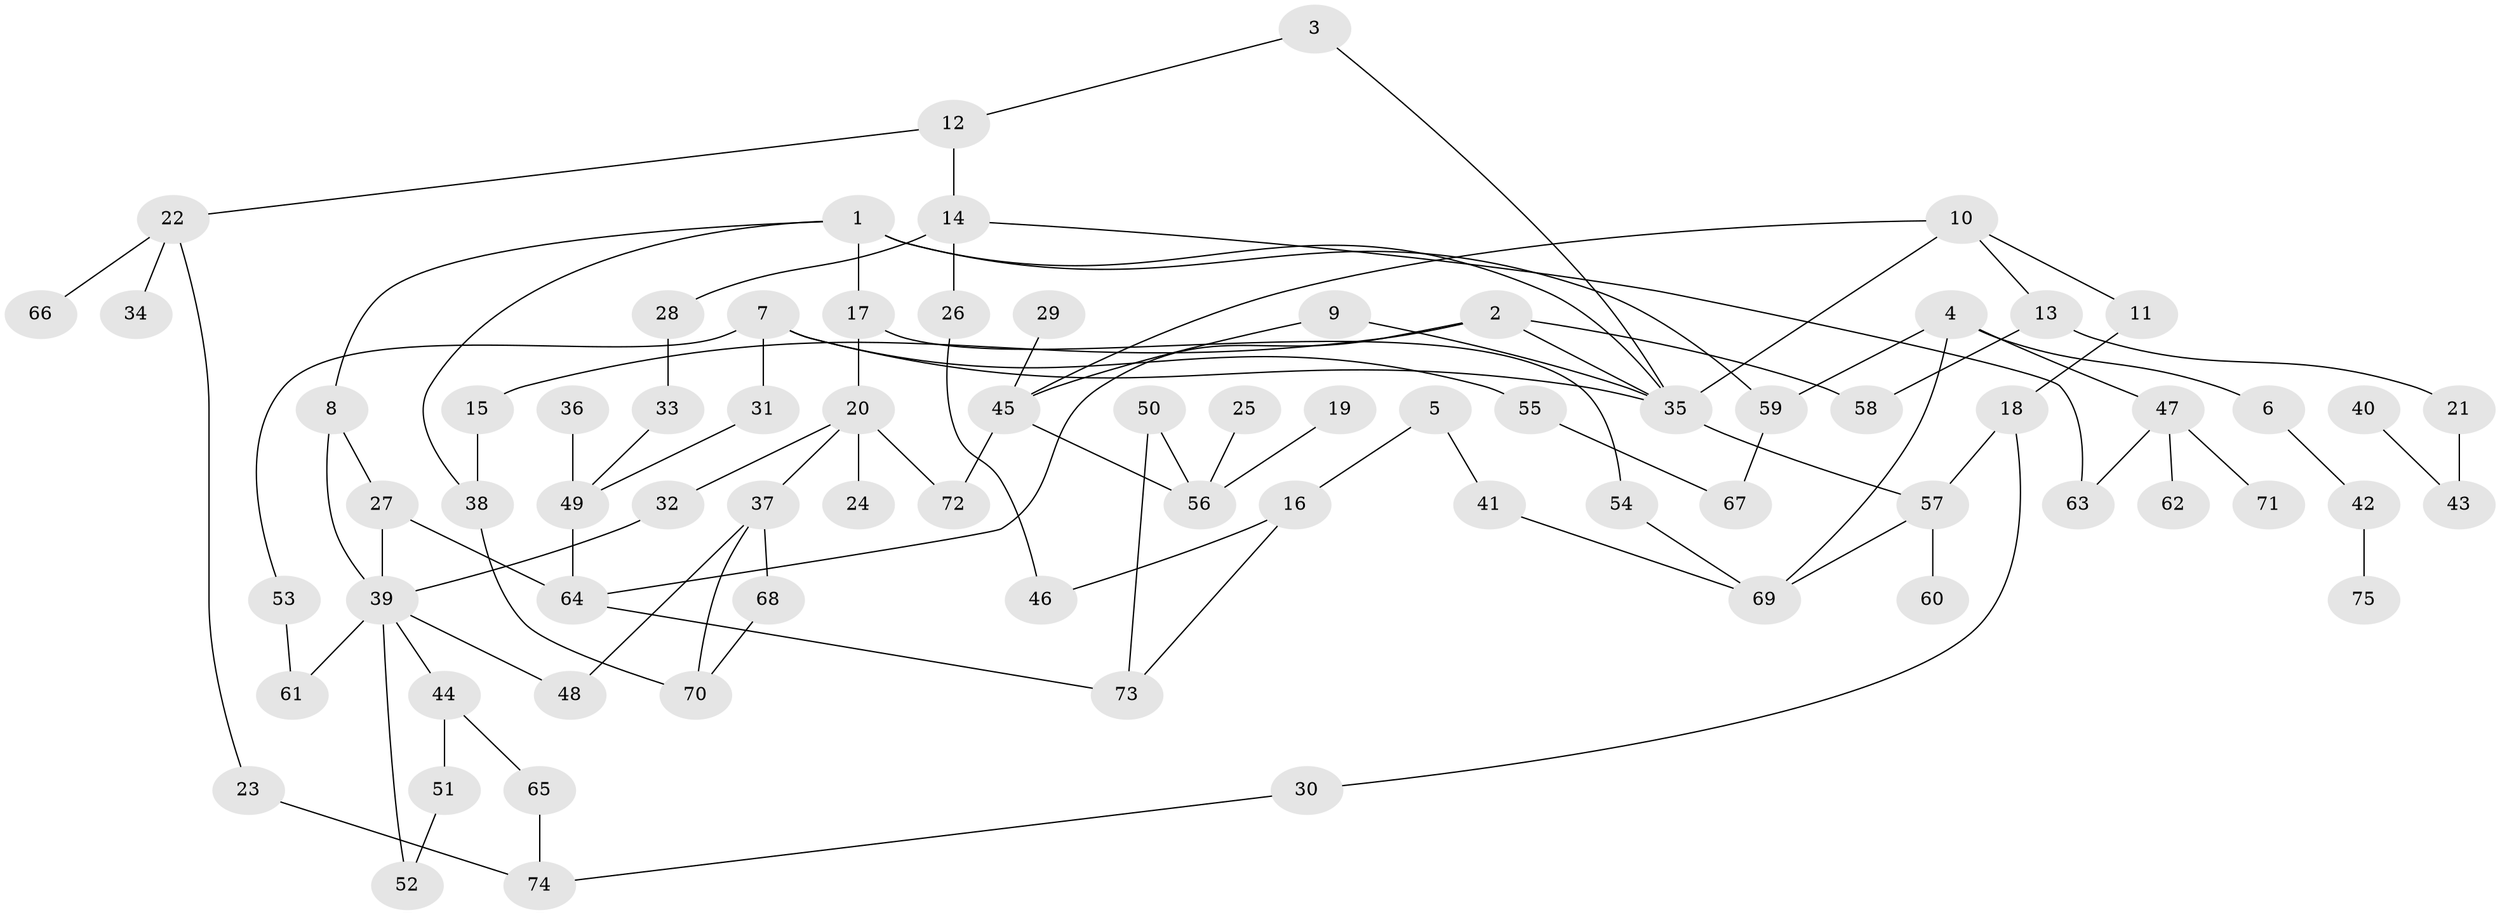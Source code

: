 // original degree distribution, {8: 0.009433962264150943, 5: 0.07547169811320754, 4: 0.11320754716981132, 2: 0.29245283018867924, 3: 0.1792452830188679, 6: 0.018867924528301886, 1: 0.3113207547169811}
// Generated by graph-tools (version 1.1) at 2025/36/03/04/25 23:36:01]
// undirected, 75 vertices, 98 edges
graph export_dot {
  node [color=gray90,style=filled];
  1;
  2;
  3;
  4;
  5;
  6;
  7;
  8;
  9;
  10;
  11;
  12;
  13;
  14;
  15;
  16;
  17;
  18;
  19;
  20;
  21;
  22;
  23;
  24;
  25;
  26;
  27;
  28;
  29;
  30;
  31;
  32;
  33;
  34;
  35;
  36;
  37;
  38;
  39;
  40;
  41;
  42;
  43;
  44;
  45;
  46;
  47;
  48;
  49;
  50;
  51;
  52;
  53;
  54;
  55;
  56;
  57;
  58;
  59;
  60;
  61;
  62;
  63;
  64;
  65;
  66;
  67;
  68;
  69;
  70;
  71;
  72;
  73;
  74;
  75;
  1 -- 8 [weight=1.0];
  1 -- 17 [weight=1.0];
  1 -- 35 [weight=1.0];
  1 -- 38 [weight=1.0];
  1 -- 59 [weight=1.0];
  2 -- 15 [weight=1.0];
  2 -- 35 [weight=1.0];
  2 -- 58 [weight=1.0];
  2 -- 64 [weight=1.0];
  3 -- 12 [weight=1.0];
  3 -- 35 [weight=1.0];
  4 -- 6 [weight=1.0];
  4 -- 47 [weight=1.0];
  4 -- 59 [weight=1.0];
  4 -- 69 [weight=1.0];
  5 -- 16 [weight=1.0];
  5 -- 41 [weight=1.0];
  6 -- 42 [weight=1.0];
  7 -- 31 [weight=1.0];
  7 -- 35 [weight=1.0];
  7 -- 53 [weight=1.0];
  7 -- 55 [weight=1.0];
  8 -- 27 [weight=1.0];
  8 -- 39 [weight=1.0];
  9 -- 35 [weight=1.0];
  9 -- 45 [weight=1.0];
  10 -- 11 [weight=1.0];
  10 -- 13 [weight=1.0];
  10 -- 35 [weight=1.0];
  10 -- 45 [weight=1.0];
  11 -- 18 [weight=1.0];
  12 -- 14 [weight=1.0];
  12 -- 22 [weight=1.0];
  13 -- 21 [weight=1.0];
  13 -- 58 [weight=1.0];
  14 -- 26 [weight=1.0];
  14 -- 28 [weight=1.0];
  14 -- 63 [weight=1.0];
  15 -- 38 [weight=1.0];
  16 -- 46 [weight=1.0];
  16 -- 73 [weight=1.0];
  17 -- 20 [weight=1.0];
  17 -- 54 [weight=1.0];
  18 -- 30 [weight=1.0];
  18 -- 57 [weight=1.0];
  19 -- 56 [weight=1.0];
  20 -- 24 [weight=1.0];
  20 -- 32 [weight=1.0];
  20 -- 37 [weight=1.0];
  20 -- 72 [weight=1.0];
  21 -- 43 [weight=1.0];
  22 -- 23 [weight=1.0];
  22 -- 34 [weight=1.0];
  22 -- 66 [weight=1.0];
  23 -- 74 [weight=1.0];
  25 -- 56 [weight=1.0];
  26 -- 46 [weight=1.0];
  27 -- 39 [weight=1.0];
  27 -- 64 [weight=1.0];
  28 -- 33 [weight=1.0];
  29 -- 45 [weight=1.0];
  30 -- 74 [weight=1.0];
  31 -- 49 [weight=1.0];
  32 -- 39 [weight=1.0];
  33 -- 49 [weight=1.0];
  35 -- 57 [weight=1.0];
  36 -- 49 [weight=1.0];
  37 -- 48 [weight=1.0];
  37 -- 68 [weight=1.0];
  37 -- 70 [weight=1.0];
  38 -- 70 [weight=1.0];
  39 -- 44 [weight=1.0];
  39 -- 48 [weight=1.0];
  39 -- 52 [weight=1.0];
  39 -- 61 [weight=1.0];
  40 -- 43 [weight=1.0];
  41 -- 69 [weight=1.0];
  42 -- 75 [weight=1.0];
  44 -- 51 [weight=1.0];
  44 -- 65 [weight=1.0];
  45 -- 56 [weight=1.0];
  45 -- 72 [weight=1.0];
  47 -- 62 [weight=1.0];
  47 -- 63 [weight=1.0];
  47 -- 71 [weight=1.0];
  49 -- 64 [weight=1.0];
  50 -- 56 [weight=2.0];
  50 -- 73 [weight=1.0];
  51 -- 52 [weight=1.0];
  53 -- 61 [weight=1.0];
  54 -- 69 [weight=1.0];
  55 -- 67 [weight=1.0];
  57 -- 60 [weight=1.0];
  57 -- 69 [weight=1.0];
  59 -- 67 [weight=1.0];
  64 -- 73 [weight=1.0];
  65 -- 74 [weight=1.0];
  68 -- 70 [weight=1.0];
}
